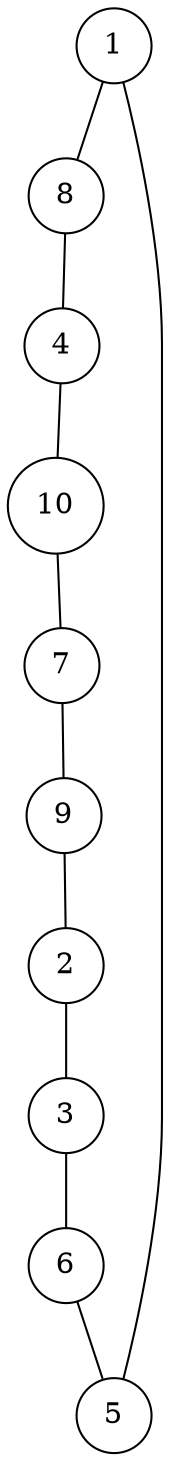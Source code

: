 graph random995710 {
	node [shape=circle fillcolor=white]
	1 [ pos = "0.624063,0.257166!"]
	2 [ pos = "2.152347,4.999636!"]
	3 [ pos = "1.790496,3.624538!"]
	4 [ pos = "4.392698,1.380413!"]
	5 [ pos = "0.668580,2.429248!"]
	6 [ pos = "1.862402,2.087673!"]
	7 [ pos = "4.793902,3.612596!"]
	8 [ pos = "2.903204,0.766772!"]
	9 [ pos = "3.288851,5.000000!"]
	10 [ pos = "4.246614,3.110949!"]

	1 -- 8
	2 -- 3
	3 -- 6
	4 -- 10
	5 -- 1
	6 -- 5
	7 -- 9
	8 -- 4
	9 -- 2
	10 -- 7
}